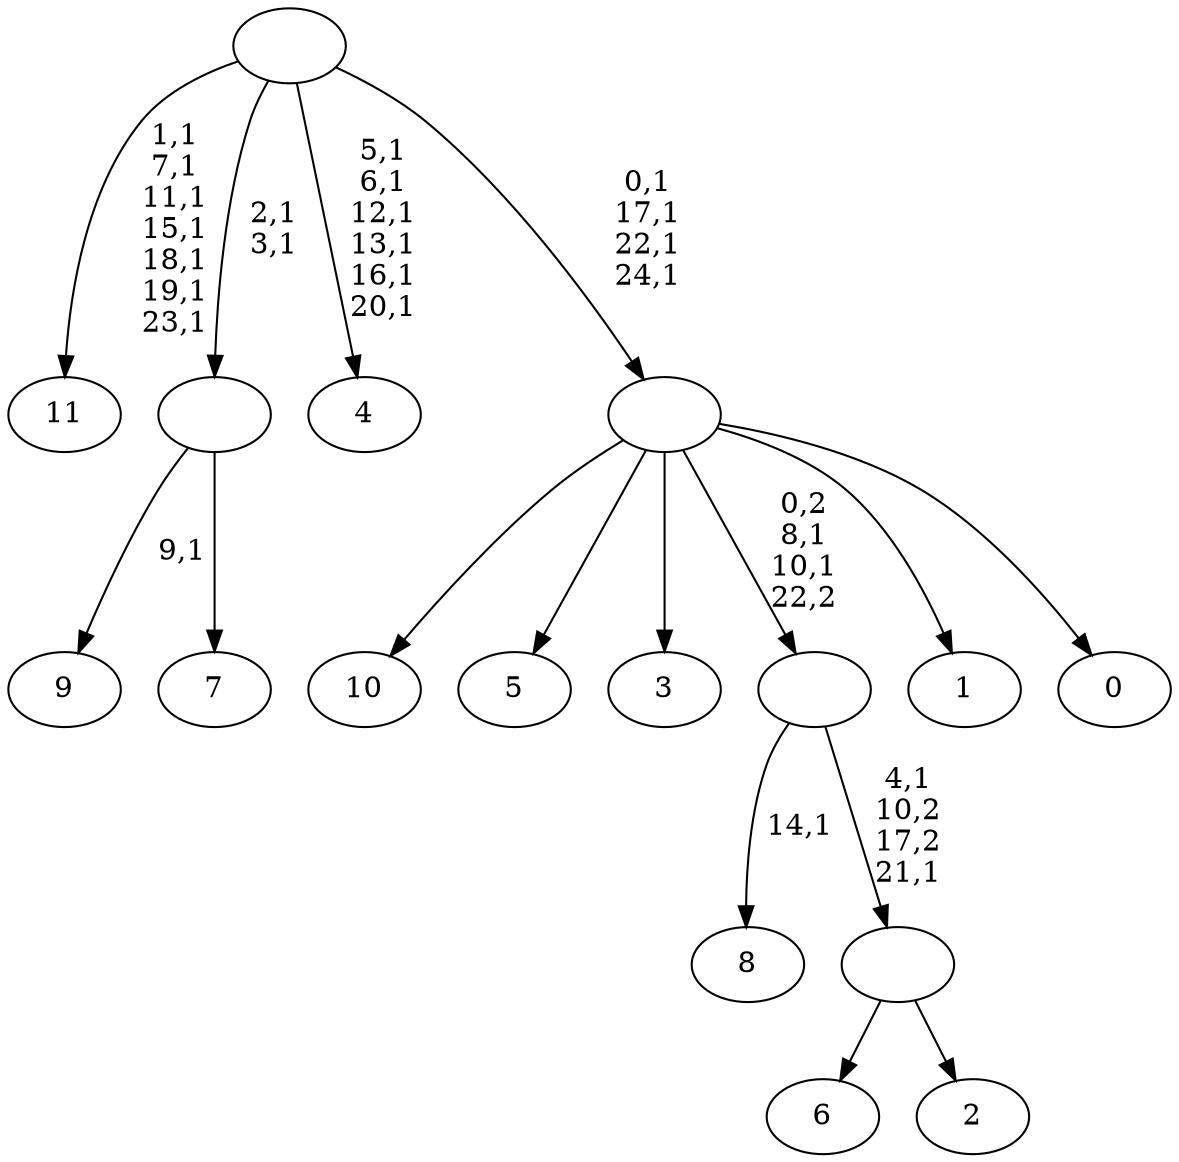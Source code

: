 digraph T {
	37 [label="11"]
	29 [label="10"]
	28 [label="9"]
	26 [label="8"]
	24 [label="7"]
	23 [label=""]
	21 [label="6"]
	20 [label="5"]
	19 [label="4"]
	12 [label="3"]
	11 [label="2"]
	10 [label=""]
	8 [label=""]
	6 [label="1"]
	5 [label="0"]
	4 [label=""]
	0 [label=""]
	23 -> 28 [label="9,1"]
	23 -> 24 [label=""]
	10 -> 21 [label=""]
	10 -> 11 [label=""]
	8 -> 10 [label="4,1\n10,2\n17,2\n21,1"]
	8 -> 26 [label="14,1"]
	4 -> 8 [label="0,2\n8,1\n10,1\n22,2"]
	4 -> 29 [label=""]
	4 -> 20 [label=""]
	4 -> 12 [label=""]
	4 -> 6 [label=""]
	4 -> 5 [label=""]
	0 -> 4 [label="0,1\n17,1\n22,1\n24,1"]
	0 -> 19 [label="5,1\n6,1\n12,1\n13,1\n16,1\n20,1"]
	0 -> 23 [label="2,1\n3,1"]
	0 -> 37 [label="1,1\n7,1\n11,1\n15,1\n18,1\n19,1\n23,1"]
}
